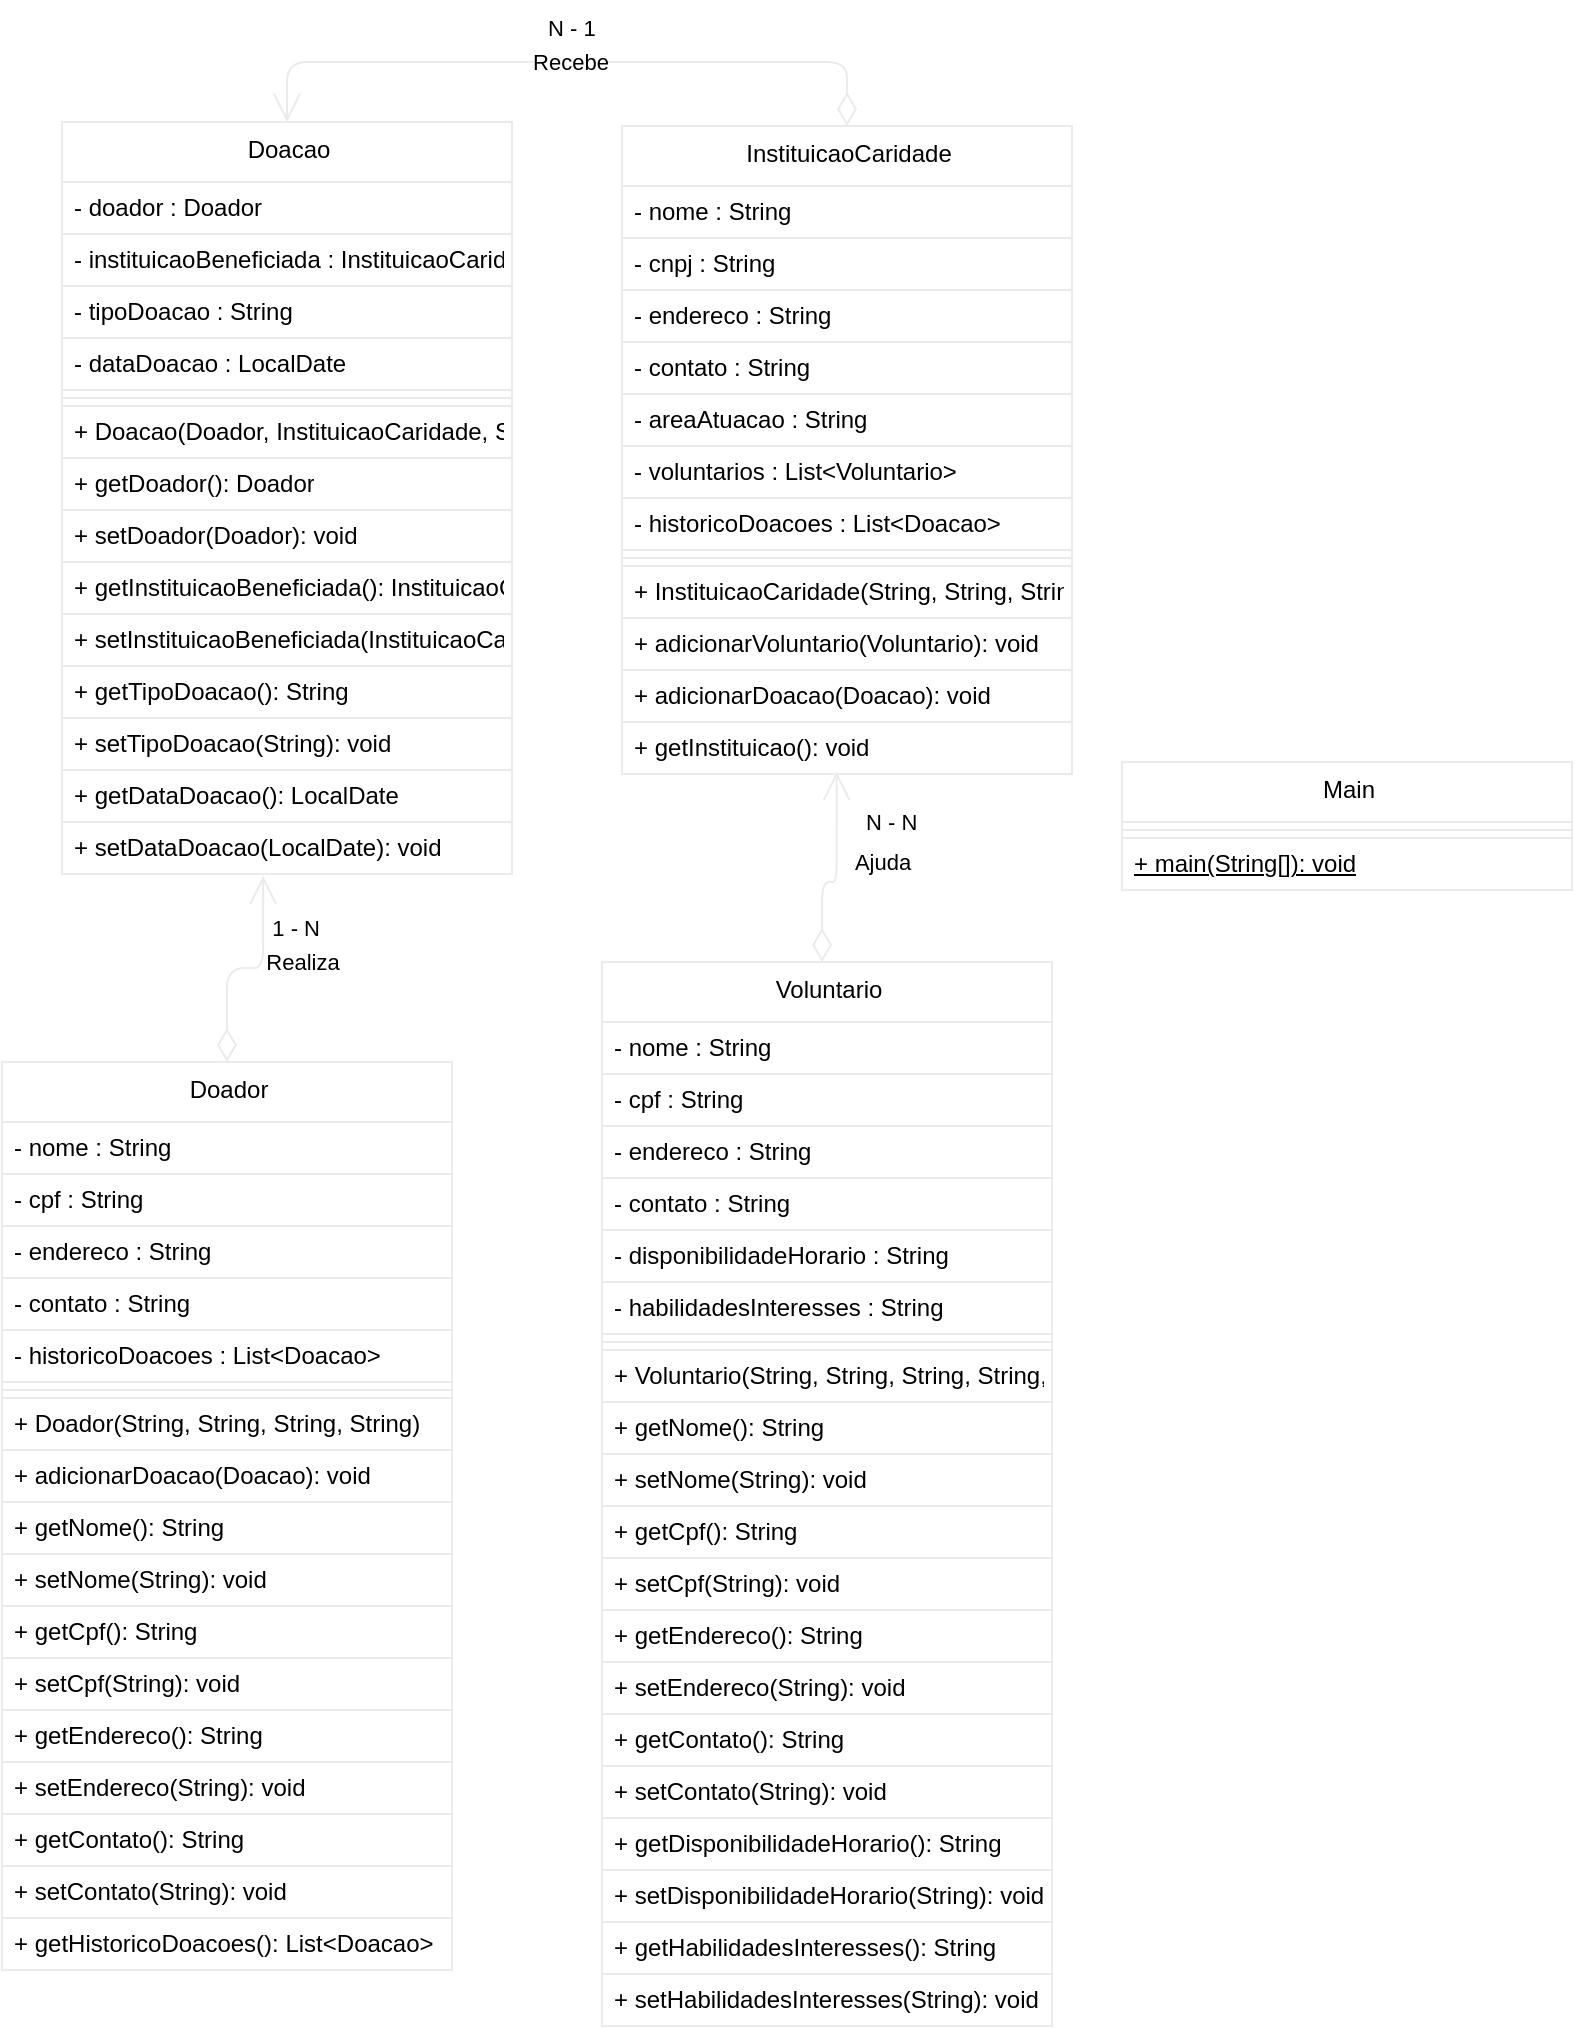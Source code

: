 <mxfile>
    <diagram id="HjIzs9MZ5bQoH0ZlZteO" name="Page-1">
        <mxGraphModel dx="1414" dy="684" grid="1" gridSize="10" guides="1" tooltips="1" connect="1" arrows="1" fold="1" page="1" pageScale="1" pageWidth="850" pageHeight="1100" math="0" shadow="0">
            <root>
                <mxCell id="0"/>
                <mxCell id="1" parent="0"/>
                <mxCell id="2" value="Main" style="swimlane;fontStyle=0;align=center;verticalAlign=top;childLayout=stackLayout;horizontal=1;startSize=30;horizontalStack=0;resizeParent=1;resizeParentMax=0;resizeLast=0;collapsible=0;marginBottom=0;html=1;strokeColor=#EBEBEB;shadow=0;" parent="1" vertex="1">
                    <mxGeometry x="600" y="390" width="225" height="64" as="geometry"/>
                </mxCell>
                <mxCell id="3" style="line;strokeWidth=1;fillColor=none;align=left;verticalAlign=middle;spacingTop=-1;spacingLeft=3;spacingRight=3;rotatable=0;labelPosition=right;points=[];portConstraint=eastwest;strokeColor=#EBEBEB;shadow=0;" parent="2" vertex="1">
                    <mxGeometry y="30" width="225" height="8" as="geometry"/>
                </mxCell>
                <mxCell id="4" value="+ main(String[]): void" style="text;html=1;strokeColor=#EBEBEB;fillColor=none;align=left;verticalAlign=middle;spacingLeft=4;spacingRight=4;overflow=hidden;rotatable=0;points=[[0,0.5],[1,0.5]];portConstraint=eastwest;fontStyle=4;shadow=0;" parent="2" vertex="1">
                    <mxGeometry y="38" width="225" height="26" as="geometry"/>
                </mxCell>
                <mxCell id="5" value="Doacao" style="swimlane;fontStyle=0;align=center;verticalAlign=top;childLayout=stackLayout;horizontal=1;startSize=30;horizontalStack=0;resizeParent=1;resizeParentMax=0;resizeLast=0;collapsible=0;marginBottom=0;html=1;strokeColor=#EBEBEB;shadow=0;" parent="1" vertex="1">
                    <mxGeometry x="70" y="70" width="225" height="376" as="geometry"/>
                </mxCell>
                <mxCell id="6" value="- doador : Doador" style="text;html=1;strokeColor=#EBEBEB;fillColor=none;align=left;verticalAlign=middle;spacingLeft=4;spacingRight=4;overflow=hidden;rotatable=0;points=[[0,0.5],[1,0.5]];portConstraint=eastwest;shadow=0;" parent="5" vertex="1">
                    <mxGeometry y="30" width="225" height="26" as="geometry"/>
                </mxCell>
                <mxCell id="7" value="- instituicaoBeneficiada : InstituicaoCaridade" style="text;html=1;strokeColor=#EBEBEB;fillColor=none;align=left;verticalAlign=middle;spacingLeft=4;spacingRight=4;overflow=hidden;rotatable=0;points=[[0,0.5],[1,0.5]];portConstraint=eastwest;shadow=0;" parent="5" vertex="1">
                    <mxGeometry y="56" width="225" height="26" as="geometry"/>
                </mxCell>
                <mxCell id="8" value="- tipoDoacao : String" style="text;html=1;strokeColor=#EBEBEB;fillColor=none;align=left;verticalAlign=middle;spacingLeft=4;spacingRight=4;overflow=hidden;rotatable=0;points=[[0,0.5],[1,0.5]];portConstraint=eastwest;shadow=0;" parent="5" vertex="1">
                    <mxGeometry y="82" width="225" height="26" as="geometry"/>
                </mxCell>
                <mxCell id="9" value="- dataDoacao : LocalDate" style="text;html=1;strokeColor=#EBEBEB;fillColor=none;align=left;verticalAlign=middle;spacingLeft=4;spacingRight=4;overflow=hidden;rotatable=0;points=[[0,0.5],[1,0.5]];portConstraint=eastwest;shadow=0;" parent="5" vertex="1">
                    <mxGeometry y="108" width="225" height="26" as="geometry"/>
                </mxCell>
                <mxCell id="10" style="line;strokeWidth=1;fillColor=none;align=left;verticalAlign=middle;spacingTop=-1;spacingLeft=3;spacingRight=3;rotatable=0;labelPosition=right;points=[];portConstraint=eastwest;strokeColor=#EBEBEB;shadow=0;" parent="5" vertex="1">
                    <mxGeometry y="134" width="225" height="8" as="geometry"/>
                </mxCell>
                <mxCell id="11" value="+ Doacao(Doador, InstituicaoCaridade, String, LocalDate)" style="text;html=1;strokeColor=#EBEBEB;fillColor=none;align=left;verticalAlign=middle;spacingLeft=4;spacingRight=4;overflow=hidden;rotatable=0;points=[[0,0.5],[1,0.5]];portConstraint=eastwest;shadow=0;" parent="5" vertex="1">
                    <mxGeometry y="142" width="225" height="26" as="geometry"/>
                </mxCell>
                <mxCell id="12" value="+ getDoador(): Doador" style="text;html=1;strokeColor=#EBEBEB;fillColor=none;align=left;verticalAlign=middle;spacingLeft=4;spacingRight=4;overflow=hidden;rotatable=0;points=[[0,0.5],[1,0.5]];portConstraint=eastwest;shadow=0;" parent="5" vertex="1">
                    <mxGeometry y="168" width="225" height="26" as="geometry"/>
                </mxCell>
                <mxCell id="13" value="+ setDoador(Doador): void" style="text;html=1;strokeColor=#EBEBEB;fillColor=none;align=left;verticalAlign=middle;spacingLeft=4;spacingRight=4;overflow=hidden;rotatable=0;points=[[0,0.5],[1,0.5]];portConstraint=eastwest;shadow=0;" parent="5" vertex="1">
                    <mxGeometry y="194" width="225" height="26" as="geometry"/>
                </mxCell>
                <mxCell id="14" value="+ getInstituicaoBeneficiada(): InstituicaoCaridade" style="text;html=1;strokeColor=#EBEBEB;fillColor=none;align=left;verticalAlign=middle;spacingLeft=4;spacingRight=4;overflow=hidden;rotatable=0;points=[[0,0.5],[1,0.5]];portConstraint=eastwest;shadow=0;" parent="5" vertex="1">
                    <mxGeometry y="220" width="225" height="26" as="geometry"/>
                </mxCell>
                <mxCell id="15" value="+ setInstituicaoBeneficiada(InstituicaoCaridade): void" style="text;html=1;strokeColor=#EBEBEB;fillColor=none;align=left;verticalAlign=middle;spacingLeft=4;spacingRight=4;overflow=hidden;rotatable=0;points=[[0,0.5],[1,0.5]];portConstraint=eastwest;shadow=0;" parent="5" vertex="1">
                    <mxGeometry y="246" width="225" height="26" as="geometry"/>
                </mxCell>
                <mxCell id="16" value="+ getTipoDoacao(): String" style="text;html=1;strokeColor=#EBEBEB;fillColor=none;align=left;verticalAlign=middle;spacingLeft=4;spacingRight=4;overflow=hidden;rotatable=0;points=[[0,0.5],[1,0.5]];portConstraint=eastwest;shadow=0;" parent="5" vertex="1">
                    <mxGeometry y="272" width="225" height="26" as="geometry"/>
                </mxCell>
                <mxCell id="17" value="+ setTipoDoacao(String): void" style="text;html=1;strokeColor=#EBEBEB;fillColor=none;align=left;verticalAlign=middle;spacingLeft=4;spacingRight=4;overflow=hidden;rotatable=0;points=[[0,0.5],[1,0.5]];portConstraint=eastwest;shadow=0;" parent="5" vertex="1">
                    <mxGeometry y="298" width="225" height="26" as="geometry"/>
                </mxCell>
                <mxCell id="18" value="+ getDataDoacao(): LocalDate" style="text;html=1;strokeColor=#EBEBEB;fillColor=none;align=left;verticalAlign=middle;spacingLeft=4;spacingRight=4;overflow=hidden;rotatable=0;points=[[0,0.5],[1,0.5]];portConstraint=eastwest;shadow=0;" parent="5" vertex="1">
                    <mxGeometry y="324" width="225" height="26" as="geometry"/>
                </mxCell>
                <mxCell id="19" value="+ setDataDoacao(LocalDate): void" style="text;html=1;strokeColor=#EBEBEB;fillColor=none;align=left;verticalAlign=middle;spacingLeft=4;spacingRight=4;overflow=hidden;rotatable=0;points=[[0,0.5],[1,0.5]];portConstraint=eastwest;shadow=0;" parent="5" vertex="1">
                    <mxGeometry y="350" width="225" height="26" as="geometry"/>
                </mxCell>
                <mxCell id="20" value="Doador" style="swimlane;fontStyle=0;align=center;verticalAlign=top;childLayout=stackLayout;horizontal=1;startSize=30;horizontalStack=0;resizeParent=1;resizeParentMax=0;resizeLast=0;collapsible=0;marginBottom=0;html=1;strokeColor=#EBEBEB;shadow=0;" parent="1" vertex="1">
                    <mxGeometry x="40" y="540" width="225" height="454" as="geometry"/>
                </mxCell>
                <mxCell id="21" value="- nome : String" style="text;html=1;strokeColor=#EBEBEB;fillColor=none;align=left;verticalAlign=middle;spacingLeft=4;spacingRight=4;overflow=hidden;rotatable=0;points=[[0,0.5],[1,0.5]];portConstraint=eastwest;shadow=0;" parent="20" vertex="1">
                    <mxGeometry y="30" width="225" height="26" as="geometry"/>
                </mxCell>
                <mxCell id="22" value="- cpf : String" style="text;html=1;strokeColor=#EBEBEB;fillColor=none;align=left;verticalAlign=middle;spacingLeft=4;spacingRight=4;overflow=hidden;rotatable=0;points=[[0,0.5],[1,0.5]];portConstraint=eastwest;shadow=0;" parent="20" vertex="1">
                    <mxGeometry y="56" width="225" height="26" as="geometry"/>
                </mxCell>
                <mxCell id="23" value="- endereco : String" style="text;html=1;strokeColor=#EBEBEB;fillColor=none;align=left;verticalAlign=middle;spacingLeft=4;spacingRight=4;overflow=hidden;rotatable=0;points=[[0,0.5],[1,0.5]];portConstraint=eastwest;shadow=0;" parent="20" vertex="1">
                    <mxGeometry y="82" width="225" height="26" as="geometry"/>
                </mxCell>
                <mxCell id="24" value="- contato : String" style="text;html=1;strokeColor=#EBEBEB;fillColor=none;align=left;verticalAlign=middle;spacingLeft=4;spacingRight=4;overflow=hidden;rotatable=0;points=[[0,0.5],[1,0.5]];portConstraint=eastwest;shadow=0;" parent="20" vertex="1">
                    <mxGeometry y="108" width="225" height="26" as="geometry"/>
                </mxCell>
                <mxCell id="25" value="- historicoDoacoes : List&lt;Doacao&gt;&amp;lt;Doacao&amp;gt;" style="text;html=1;strokeColor=#EBEBEB;fillColor=none;align=left;verticalAlign=middle;spacingLeft=4;spacingRight=4;overflow=hidden;rotatable=0;points=[[0,0.5],[1,0.5]];portConstraint=eastwest;shadow=0;" parent="20" vertex="1">
                    <mxGeometry y="134" width="225" height="26" as="geometry"/>
                </mxCell>
                <mxCell id="26" style="line;strokeWidth=1;fillColor=none;align=left;verticalAlign=middle;spacingTop=-1;spacingLeft=3;spacingRight=3;rotatable=0;labelPosition=right;points=[];portConstraint=eastwest;strokeColor=#EBEBEB;shadow=0;" parent="20" vertex="1">
                    <mxGeometry y="160" width="225" height="8" as="geometry"/>
                </mxCell>
                <mxCell id="27" value="+ Doador(String, String, String, String)" style="text;html=1;strokeColor=#EBEBEB;fillColor=none;align=left;verticalAlign=middle;spacingLeft=4;spacingRight=4;overflow=hidden;rotatable=0;points=[[0,0.5],[1,0.5]];portConstraint=eastwest;shadow=0;" parent="20" vertex="1">
                    <mxGeometry y="168" width="225" height="26" as="geometry"/>
                </mxCell>
                <mxCell id="28" value="+ adicionarDoacao(Doacao): void" style="text;html=1;strokeColor=#EBEBEB;fillColor=none;align=left;verticalAlign=middle;spacingLeft=4;spacingRight=4;overflow=hidden;rotatable=0;points=[[0,0.5],[1,0.5]];portConstraint=eastwest;shadow=0;" parent="20" vertex="1">
                    <mxGeometry y="194" width="225" height="26" as="geometry"/>
                </mxCell>
                <mxCell id="29" value="+ getNome(): String" style="text;html=1;strokeColor=#EBEBEB;fillColor=none;align=left;verticalAlign=middle;spacingLeft=4;spacingRight=4;overflow=hidden;rotatable=0;points=[[0,0.5],[1,0.5]];portConstraint=eastwest;shadow=0;" parent="20" vertex="1">
                    <mxGeometry y="220" width="225" height="26" as="geometry"/>
                </mxCell>
                <mxCell id="30" value="+ setNome(String): void" style="text;html=1;strokeColor=#EBEBEB;fillColor=none;align=left;verticalAlign=middle;spacingLeft=4;spacingRight=4;overflow=hidden;rotatable=0;points=[[0,0.5],[1,0.5]];portConstraint=eastwest;shadow=0;" parent="20" vertex="1">
                    <mxGeometry y="246" width="225" height="26" as="geometry"/>
                </mxCell>
                <mxCell id="31" value="+ getCpf(): String" style="text;html=1;strokeColor=#EBEBEB;fillColor=none;align=left;verticalAlign=middle;spacingLeft=4;spacingRight=4;overflow=hidden;rotatable=0;points=[[0,0.5],[1,0.5]];portConstraint=eastwest;shadow=0;" parent="20" vertex="1">
                    <mxGeometry y="272" width="225" height="26" as="geometry"/>
                </mxCell>
                <mxCell id="32" value="+ setCpf(String): void" style="text;html=1;strokeColor=#EBEBEB;fillColor=none;align=left;verticalAlign=middle;spacingLeft=4;spacingRight=4;overflow=hidden;rotatable=0;points=[[0,0.5],[1,0.5]];portConstraint=eastwest;shadow=0;" parent="20" vertex="1">
                    <mxGeometry y="298" width="225" height="26" as="geometry"/>
                </mxCell>
                <mxCell id="33" value="+ getEndereco(): String" style="text;html=1;strokeColor=#EBEBEB;fillColor=none;align=left;verticalAlign=middle;spacingLeft=4;spacingRight=4;overflow=hidden;rotatable=0;points=[[0,0.5],[1,0.5]];portConstraint=eastwest;shadow=0;" parent="20" vertex="1">
                    <mxGeometry y="324" width="225" height="26" as="geometry"/>
                </mxCell>
                <mxCell id="34" value="+ setEndereco(String): void" style="text;html=1;strokeColor=#EBEBEB;fillColor=none;align=left;verticalAlign=middle;spacingLeft=4;spacingRight=4;overflow=hidden;rotatable=0;points=[[0,0.5],[1,0.5]];portConstraint=eastwest;shadow=0;" parent="20" vertex="1">
                    <mxGeometry y="350" width="225" height="26" as="geometry"/>
                </mxCell>
                <mxCell id="35" value="+ getContato(): String" style="text;html=1;strokeColor=#EBEBEB;fillColor=none;align=left;verticalAlign=middle;spacingLeft=4;spacingRight=4;overflow=hidden;rotatable=0;points=[[0,0.5],[1,0.5]];portConstraint=eastwest;shadow=0;" parent="20" vertex="1">
                    <mxGeometry y="376" width="225" height="26" as="geometry"/>
                </mxCell>
                <mxCell id="36" value="+ setContato(String): void" style="text;html=1;strokeColor=#EBEBEB;fillColor=none;align=left;verticalAlign=middle;spacingLeft=4;spacingRight=4;overflow=hidden;rotatable=0;points=[[0,0.5],[1,0.5]];portConstraint=eastwest;shadow=0;" parent="20" vertex="1">
                    <mxGeometry y="402" width="225" height="26" as="geometry"/>
                </mxCell>
                <mxCell id="37" value="+ getHistoricoDoacoes(): List&lt;Doacao&gt;&amp;lt;Doacao&amp;gt;" style="text;html=1;strokeColor=#EBEBEB;fillColor=none;align=left;verticalAlign=middle;spacingLeft=4;spacingRight=4;overflow=hidden;rotatable=0;points=[[0,0.5],[1,0.5]];portConstraint=eastwest;shadow=0;" parent="20" vertex="1">
                    <mxGeometry y="428" width="225" height="26" as="geometry"/>
                </mxCell>
                <mxCell id="38" value="InstituicaoCaridade" style="swimlane;fontStyle=0;align=center;verticalAlign=top;childLayout=stackLayout;horizontal=1;startSize=30;horizontalStack=0;resizeParent=1;resizeParentMax=0;resizeLast=0;collapsible=0;marginBottom=0;html=1;strokeColor=#EBEBEB;shadow=0;" parent="1" vertex="1">
                    <mxGeometry x="350" y="72" width="225" height="324" as="geometry"/>
                </mxCell>
                <mxCell id="39" value="- nome : String" style="text;html=1;strokeColor=#EBEBEB;fillColor=none;align=left;verticalAlign=middle;spacingLeft=4;spacingRight=4;overflow=hidden;rotatable=0;points=[[0,0.5],[1,0.5]];portConstraint=eastwest;shadow=0;" parent="38" vertex="1">
                    <mxGeometry y="30" width="225" height="26" as="geometry"/>
                </mxCell>
                <mxCell id="40" value="- cnpj : String" style="text;html=1;strokeColor=#EBEBEB;fillColor=none;align=left;verticalAlign=middle;spacingLeft=4;spacingRight=4;overflow=hidden;rotatable=0;points=[[0,0.5],[1,0.5]];portConstraint=eastwest;shadow=0;" parent="38" vertex="1">
                    <mxGeometry y="56" width="225" height="26" as="geometry"/>
                </mxCell>
                <mxCell id="41" value="- endereco : String" style="text;html=1;strokeColor=#EBEBEB;fillColor=none;align=left;verticalAlign=middle;spacingLeft=4;spacingRight=4;overflow=hidden;rotatable=0;points=[[0,0.5],[1,0.5]];portConstraint=eastwest;shadow=0;" parent="38" vertex="1">
                    <mxGeometry y="82" width="225" height="26" as="geometry"/>
                </mxCell>
                <mxCell id="42" value="- contato : String" style="text;html=1;strokeColor=#EBEBEB;fillColor=none;align=left;verticalAlign=middle;spacingLeft=4;spacingRight=4;overflow=hidden;rotatable=0;points=[[0,0.5],[1,0.5]];portConstraint=eastwest;shadow=0;" parent="38" vertex="1">
                    <mxGeometry y="108" width="225" height="26" as="geometry"/>
                </mxCell>
                <mxCell id="43" value="- areaAtuacao : String" style="text;html=1;strokeColor=#EBEBEB;fillColor=none;align=left;verticalAlign=middle;spacingLeft=4;spacingRight=4;overflow=hidden;rotatable=0;points=[[0,0.5],[1,0.5]];portConstraint=eastwest;shadow=0;" parent="38" vertex="1">
                    <mxGeometry y="134" width="225" height="26" as="geometry"/>
                </mxCell>
                <mxCell id="44" value="- voluntarios : List&lt;Voluntario&gt;&amp;lt;Voluntario&amp;gt;" style="text;html=1;strokeColor=#EBEBEB;fillColor=none;align=left;verticalAlign=middle;spacingLeft=4;spacingRight=4;overflow=hidden;rotatable=0;points=[[0,0.5],[1,0.5]];portConstraint=eastwest;shadow=0;" parent="38" vertex="1">
                    <mxGeometry y="160" width="225" height="26" as="geometry"/>
                </mxCell>
                <mxCell id="45" value="- historicoDoacoes : List&lt;Doacao&gt;&amp;lt;Doacao&amp;gt;" style="text;html=1;strokeColor=#EBEBEB;fillColor=none;align=left;verticalAlign=middle;spacingLeft=4;spacingRight=4;overflow=hidden;rotatable=0;points=[[0,0.5],[1,0.5]];portConstraint=eastwest;shadow=0;" parent="38" vertex="1">
                    <mxGeometry y="186" width="225" height="26" as="geometry"/>
                </mxCell>
                <mxCell id="46" style="line;strokeWidth=1;fillColor=none;align=left;verticalAlign=middle;spacingTop=-1;spacingLeft=3;spacingRight=3;rotatable=0;labelPosition=right;points=[];portConstraint=eastwest;strokeColor=#EBEBEB;shadow=0;" parent="38" vertex="1">
                    <mxGeometry y="212" width="225" height="8" as="geometry"/>
                </mxCell>
                <mxCell id="47" value="+ InstituicaoCaridade(String, String, String, String, String)" style="text;html=1;strokeColor=#EBEBEB;fillColor=none;align=left;verticalAlign=middle;spacingLeft=4;spacingRight=4;overflow=hidden;rotatable=0;points=[[0,0.5],[1,0.5]];portConstraint=eastwest;shadow=0;" parent="38" vertex="1">
                    <mxGeometry y="220" width="225" height="26" as="geometry"/>
                </mxCell>
                <mxCell id="48" value="+ adicionarVoluntario(Voluntario): void" style="text;html=1;strokeColor=#EBEBEB;fillColor=none;align=left;verticalAlign=middle;spacingLeft=4;spacingRight=4;overflow=hidden;rotatable=0;points=[[0,0.5],[1,0.5]];portConstraint=eastwest;shadow=0;" parent="38" vertex="1">
                    <mxGeometry y="246" width="225" height="26" as="geometry"/>
                </mxCell>
                <mxCell id="49" value="+ adicionarDoacao(Doacao): void" style="text;html=1;strokeColor=#EBEBEB;fillColor=none;align=left;verticalAlign=middle;spacingLeft=4;spacingRight=4;overflow=hidden;rotatable=0;points=[[0,0.5],[1,0.5]];portConstraint=eastwest;shadow=0;" parent="38" vertex="1">
                    <mxGeometry y="272" width="225" height="26" as="geometry"/>
                </mxCell>
                <mxCell id="50" value="+ getInstituicao(): void" style="text;html=1;strokeColor=#EBEBEB;fillColor=none;align=left;verticalAlign=middle;spacingLeft=4;spacingRight=4;overflow=hidden;rotatable=0;points=[[0,0.5],[1,0.5]];portConstraint=eastwest;shadow=0;" parent="38" vertex="1">
                    <mxGeometry y="298" width="225" height="26" as="geometry"/>
                </mxCell>
                <mxCell id="51" value="Voluntario" style="swimlane;fontStyle=0;align=center;verticalAlign=top;childLayout=stackLayout;horizontal=1;startSize=30;horizontalStack=0;resizeParent=1;resizeParentMax=0;resizeLast=0;collapsible=0;marginBottom=0;html=1;strokeColor=#EBEBEB;shadow=0;" parent="1" vertex="1">
                    <mxGeometry x="340" y="490" width="225" height="532" as="geometry"/>
                </mxCell>
                <mxCell id="52" value="- nome : String" style="text;html=1;strokeColor=#EBEBEB;fillColor=none;align=left;verticalAlign=middle;spacingLeft=4;spacingRight=4;overflow=hidden;rotatable=0;points=[[0,0.5],[1,0.5]];portConstraint=eastwest;shadow=0;" parent="51" vertex="1">
                    <mxGeometry y="30" width="225" height="26" as="geometry"/>
                </mxCell>
                <mxCell id="53" value="- cpf : String" style="text;html=1;strokeColor=#EBEBEB;fillColor=none;align=left;verticalAlign=middle;spacingLeft=4;spacingRight=4;overflow=hidden;rotatable=0;points=[[0,0.5],[1,0.5]];portConstraint=eastwest;shadow=0;" parent="51" vertex="1">
                    <mxGeometry y="56" width="225" height="26" as="geometry"/>
                </mxCell>
                <mxCell id="54" value="- endereco : String" style="text;html=1;strokeColor=#EBEBEB;fillColor=none;align=left;verticalAlign=middle;spacingLeft=4;spacingRight=4;overflow=hidden;rotatable=0;points=[[0,0.5],[1,0.5]];portConstraint=eastwest;shadow=0;" parent="51" vertex="1">
                    <mxGeometry y="82" width="225" height="26" as="geometry"/>
                </mxCell>
                <mxCell id="55" value="- contato : String" style="text;html=1;strokeColor=#EBEBEB;fillColor=none;align=left;verticalAlign=middle;spacingLeft=4;spacingRight=4;overflow=hidden;rotatable=0;points=[[0,0.5],[1,0.5]];portConstraint=eastwest;shadow=0;" parent="51" vertex="1">
                    <mxGeometry y="108" width="225" height="26" as="geometry"/>
                </mxCell>
                <mxCell id="56" value="- disponibilidadeHorario : String" style="text;html=1;strokeColor=#EBEBEB;fillColor=none;align=left;verticalAlign=middle;spacingLeft=4;spacingRight=4;overflow=hidden;rotatable=0;points=[[0,0.5],[1,0.5]];portConstraint=eastwest;shadow=0;" parent="51" vertex="1">
                    <mxGeometry y="134" width="225" height="26" as="geometry"/>
                </mxCell>
                <mxCell id="57" value="- habilidadesInteresses : String" style="text;html=1;strokeColor=#EBEBEB;fillColor=none;align=left;verticalAlign=middle;spacingLeft=4;spacingRight=4;overflow=hidden;rotatable=0;points=[[0,0.5],[1,0.5]];portConstraint=eastwest;shadow=0;" parent="51" vertex="1">
                    <mxGeometry y="160" width="225" height="26" as="geometry"/>
                </mxCell>
                <mxCell id="58" style="line;strokeWidth=1;fillColor=none;align=left;verticalAlign=middle;spacingTop=-1;spacingLeft=3;spacingRight=3;rotatable=0;labelPosition=right;points=[];portConstraint=eastwest;strokeColor=#EBEBEB;shadow=0;" parent="51" vertex="1">
                    <mxGeometry y="186" width="225" height="8" as="geometry"/>
                </mxCell>
                <mxCell id="59" value="+ Voluntario(String, String, String, String, String, String)" style="text;html=1;strokeColor=#EBEBEB;fillColor=none;align=left;verticalAlign=middle;spacingLeft=4;spacingRight=4;overflow=hidden;rotatable=0;points=[[0,0.5],[1,0.5]];portConstraint=eastwest;shadow=0;" parent="51" vertex="1">
                    <mxGeometry y="194" width="225" height="26" as="geometry"/>
                </mxCell>
                <mxCell id="60" value="+ getNome(): String" style="text;html=1;strokeColor=#EBEBEB;fillColor=none;align=left;verticalAlign=middle;spacingLeft=4;spacingRight=4;overflow=hidden;rotatable=0;points=[[0,0.5],[1,0.5]];portConstraint=eastwest;shadow=0;" parent="51" vertex="1">
                    <mxGeometry y="220" width="225" height="26" as="geometry"/>
                </mxCell>
                <mxCell id="61" value="+ setNome(String): void" style="text;html=1;strokeColor=#EBEBEB;fillColor=none;align=left;verticalAlign=middle;spacingLeft=4;spacingRight=4;overflow=hidden;rotatable=0;points=[[0,0.5],[1,0.5]];portConstraint=eastwest;shadow=0;" parent="51" vertex="1">
                    <mxGeometry y="246" width="225" height="26" as="geometry"/>
                </mxCell>
                <mxCell id="62" value="+ getCpf(): String" style="text;html=1;strokeColor=#EBEBEB;fillColor=none;align=left;verticalAlign=middle;spacingLeft=4;spacingRight=4;overflow=hidden;rotatable=0;points=[[0,0.5],[1,0.5]];portConstraint=eastwest;shadow=0;" parent="51" vertex="1">
                    <mxGeometry y="272" width="225" height="26" as="geometry"/>
                </mxCell>
                <mxCell id="63" value="+ setCpf(String): void" style="text;html=1;strokeColor=#EBEBEB;fillColor=none;align=left;verticalAlign=middle;spacingLeft=4;spacingRight=4;overflow=hidden;rotatable=0;points=[[0,0.5],[1,0.5]];portConstraint=eastwest;shadow=0;" parent="51" vertex="1">
                    <mxGeometry y="298" width="225" height="26" as="geometry"/>
                </mxCell>
                <mxCell id="64" value="+ getEndereco(): String" style="text;html=1;strokeColor=#EBEBEB;fillColor=none;align=left;verticalAlign=middle;spacingLeft=4;spacingRight=4;overflow=hidden;rotatable=0;points=[[0,0.5],[1,0.5]];portConstraint=eastwest;shadow=0;" parent="51" vertex="1">
                    <mxGeometry y="324" width="225" height="26" as="geometry"/>
                </mxCell>
                <mxCell id="65" value="+ setEndereco(String): void" style="text;html=1;strokeColor=#EBEBEB;fillColor=none;align=left;verticalAlign=middle;spacingLeft=4;spacingRight=4;overflow=hidden;rotatable=0;points=[[0,0.5],[1,0.5]];portConstraint=eastwest;shadow=0;" parent="51" vertex="1">
                    <mxGeometry y="350" width="225" height="26" as="geometry"/>
                </mxCell>
                <mxCell id="66" value="+ getContato(): String" style="text;html=1;strokeColor=#EBEBEB;fillColor=none;align=left;verticalAlign=middle;spacingLeft=4;spacingRight=4;overflow=hidden;rotatable=0;points=[[0,0.5],[1,0.5]];portConstraint=eastwest;shadow=0;" parent="51" vertex="1">
                    <mxGeometry y="376" width="225" height="26" as="geometry"/>
                </mxCell>
                <mxCell id="67" value="+ setContato(String): void" style="text;html=1;strokeColor=#EBEBEB;fillColor=none;align=left;verticalAlign=middle;spacingLeft=4;spacingRight=4;overflow=hidden;rotatable=0;points=[[0,0.5],[1,0.5]];portConstraint=eastwest;shadow=0;" parent="51" vertex="1">
                    <mxGeometry y="402" width="225" height="26" as="geometry"/>
                </mxCell>
                <mxCell id="68" value="+ getDisponibilidadeHorario(): String" style="text;html=1;strokeColor=#EBEBEB;fillColor=none;align=left;verticalAlign=middle;spacingLeft=4;spacingRight=4;overflow=hidden;rotatable=0;points=[[0,0.5],[1,0.5]];portConstraint=eastwest;shadow=0;" parent="51" vertex="1">
                    <mxGeometry y="428" width="225" height="26" as="geometry"/>
                </mxCell>
                <mxCell id="69" value="+ setDisponibilidadeHorario(String): void" style="text;html=1;strokeColor=#EBEBEB;fillColor=none;align=left;verticalAlign=middle;spacingLeft=4;spacingRight=4;overflow=hidden;rotatable=0;points=[[0,0.5],[1,0.5]];portConstraint=eastwest;shadow=0;" parent="51" vertex="1">
                    <mxGeometry y="454" width="225" height="26" as="geometry"/>
                </mxCell>
                <mxCell id="70" value="+ getHabilidadesInteresses(): String" style="text;html=1;strokeColor=#EBEBEB;fillColor=none;align=left;verticalAlign=middle;spacingLeft=4;spacingRight=4;overflow=hidden;rotatable=0;points=[[0,0.5],[1,0.5]];portConstraint=eastwest;shadow=0;" parent="51" vertex="1">
                    <mxGeometry y="480" width="225" height="26" as="geometry"/>
                </mxCell>
                <mxCell id="71" value="+ setHabilidadesInteresses(String): void" style="text;html=1;strokeColor=#EBEBEB;fillColor=none;align=left;verticalAlign=middle;spacingLeft=4;spacingRight=4;overflow=hidden;rotatable=0;points=[[0,0.5],[1,0.5]];portConstraint=eastwest;shadow=0;" parent="51" vertex="1">
                    <mxGeometry y="506" width="225" height="26" as="geometry"/>
                </mxCell>
                <mxCell id="74" value="Realiza" style="endArrow=open;html=1;endSize=12;startArrow=diamondThin;startSize=14;startFill=0;edgeStyle=orthogonalEdgeStyle;entryX=0.447;entryY=1.038;entryDx=0;entryDy=0;entryPerimeter=0;strokeColor=#EBEBEB;shadow=0;" parent="1" source="20" target="19" edge="1">
                    <mxGeometry x="0.226" y="-19" relative="1" as="geometry">
                        <mxPoint x="270" y="350" as="sourcePoint"/>
                        <mxPoint x="430" y="350" as="targetPoint"/>
                        <mxPoint as="offset"/>
                    </mxGeometry>
                </mxCell>
                <mxCell id="76" value="1 - N" style="edgeLabel;resizable=0;html=1;align=right;verticalAlign=top;strokeColor=#EBEBEB;shadow=0;" parent="74" connectable="0" vertex="1">
                    <mxGeometry x="1" relative="1" as="geometry">
                        <mxPoint x="29" y="13" as="offset"/>
                    </mxGeometry>
                </mxCell>
                <mxCell id="77" value="Recebe" style="endArrow=open;html=1;endSize=12;startArrow=diamondThin;startSize=14;startFill=0;edgeStyle=orthogonalEdgeStyle;exitX=0.5;exitY=0;exitDx=0;exitDy=0;entryX=0.5;entryY=0;entryDx=0;entryDy=0;strokeColor=#EBEBEB;shadow=0;" parent="1" source="38" target="5" edge="1">
                    <mxGeometry relative="1" as="geometry">
                        <mxPoint x="410" y="480" as="sourcePoint"/>
                        <mxPoint x="570" y="480" as="targetPoint"/>
                        <Array as="points">
                            <mxPoint x="463" y="40"/>
                            <mxPoint x="183" y="40"/>
                        </Array>
                    </mxGeometry>
                </mxCell>
                <mxCell id="78" value="N - 1" style="edgeLabel;resizable=0;html=1;align=left;verticalAlign=top;strokeColor=#EBEBEB;shadow=0;" parent="77" connectable="0" vertex="1">
                    <mxGeometry x="-1" relative="1" as="geometry">
                        <mxPoint x="-152" y="-62" as="offset"/>
                    </mxGeometry>
                </mxCell>
                <mxCell id="83" value="Ajuda" style="endArrow=open;html=1;endSize=12;startArrow=diamondThin;startSize=14;startFill=0;edgeStyle=orthogonalEdgeStyle;exitX=0.489;exitY=0;exitDx=0;exitDy=0;exitPerimeter=0;entryX=0.477;entryY=0.962;entryDx=0;entryDy=0;entryPerimeter=0;strokeColor=#EBEBEB;shadow=0;" parent="1" source="51" target="50" edge="1">
                    <mxGeometry x="0.121" y="-23" relative="1" as="geometry">
                        <mxPoint x="460" y="427.8" as="sourcePoint"/>
                        <mxPoint x="620" y="427.8" as="targetPoint"/>
                        <Array as="points">
                            <mxPoint x="450" y="450"/>
                            <mxPoint x="457" y="450"/>
                        </Array>
                        <mxPoint as="offset"/>
                    </mxGeometry>
                </mxCell>
                <mxCell id="84" value="N - N" style="edgeLabel;resizable=0;html=1;align=left;verticalAlign=top;strokeColor=#EBEBEB;shadow=0;" parent="83" connectable="0" vertex="1">
                    <mxGeometry x="-1" relative="1" as="geometry">
                        <mxPoint x="20" y="-83" as="offset"/>
                    </mxGeometry>
                </mxCell>
            </root>
        </mxGraphModel>
    </diagram>
</mxfile>